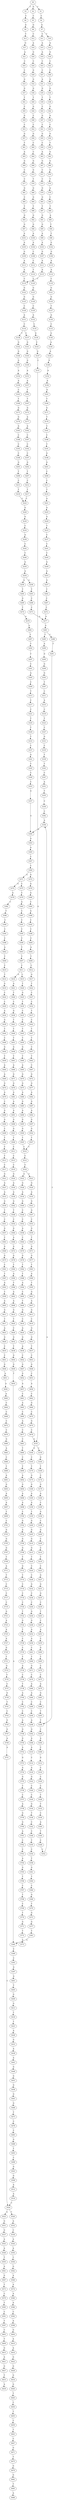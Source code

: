 strict digraph  {
	S0 -> S1 [ label = C ];
	S0 -> S2 [ label = G ];
	S0 -> S3 [ label = T ];
	S1 -> S4 [ label = C ];
	S2 -> S5 [ label = C ];
	S3 -> S6 [ label = C ];
	S4 -> S7 [ label = G ];
	S5 -> S8 [ label = G ];
	S6 -> S9 [ label = G ];
	S7 -> S10 [ label = T ];
	S7 -> S11 [ label = C ];
	S8 -> S12 [ label = C ];
	S9 -> S13 [ label = T ];
	S10 -> S14 [ label = A ];
	S11 -> S15 [ label = A ];
	S12 -> S16 [ label = A ];
	S13 -> S17 [ label = G ];
	S14 -> S18 [ label = G ];
	S15 -> S19 [ label = A ];
	S16 -> S20 [ label = G ];
	S17 -> S21 [ label = A ];
	S18 -> S22 [ label = C ];
	S19 -> S23 [ label = C ];
	S20 -> S24 [ label = C ];
	S21 -> S25 [ label = C ];
	S22 -> S26 [ label = C ];
	S23 -> S27 [ label = C ];
	S24 -> S28 [ label = G ];
	S25 -> S29 [ label = C ];
	S26 -> S30 [ label = G ];
	S27 -> S31 [ label = A ];
	S28 -> S32 [ label = G ];
	S29 -> S33 [ label = G ];
	S30 -> S34 [ label = G ];
	S31 -> S35 [ label = G ];
	S32 -> S36 [ label = G ];
	S33 -> S37 [ label = G ];
	S34 -> S38 [ label = T ];
	S35 -> S39 [ label = T ];
	S36 -> S40 [ label = T ];
	S37 -> S41 [ label = T ];
	S38 -> S42 [ label = G ];
	S39 -> S43 [ label = C ];
	S40 -> S44 [ label = G ];
	S41 -> S45 [ label = C ];
	S42 -> S46 [ label = A ];
	S43 -> S47 [ label = G ];
	S44 -> S48 [ label = C ];
	S45 -> S49 [ label = G ];
	S46 -> S50 [ label = C ];
	S47 -> S51 [ label = C ];
	S48 -> S52 [ label = C ];
	S49 -> S53 [ label = C ];
	S50 -> S54 [ label = G ];
	S51 -> S55 [ label = G ];
	S52 -> S56 [ label = G ];
	S53 -> S57 [ label = G ];
	S54 -> S58 [ label = T ];
	S55 -> S59 [ label = C ];
	S56 -> S60 [ label = C ];
	S57 -> S61 [ label = T ];
	S58 -> S62 [ label = G ];
	S59 -> S63 [ label = A ];
	S60 -> S64 [ label = C ];
	S61 -> S65 [ label = A ];
	S62 -> S66 [ label = G ];
	S63 -> S67 [ label = G ];
	S64 -> S68 [ label = G ];
	S65 -> S69 [ label = G ];
	S66 -> S70 [ label = G ];
	S67 -> S71 [ label = C ];
	S68 -> S72 [ label = G ];
	S69 -> S73 [ label = C ];
	S70 -> S74 [ label = T ];
	S71 -> S75 [ label = C ];
	S72 -> S76 [ label = T ];
	S73 -> S77 [ label = C ];
	S74 -> S78 [ label = A ];
	S75 -> S79 [ label = G ];
	S76 -> S80 [ label = G ];
	S77 -> S81 [ label = G ];
	S78 -> S82 [ label = C ];
	S79 -> S83 [ label = G ];
	S80 -> S84 [ label = G ];
	S81 -> S85 [ label = C ];
	S82 -> S86 [ label = T ];
	S83 -> S87 [ label = T ];
	S84 -> S88 [ label = T ];
	S85 -> S89 [ label = T ];
	S86 -> S90 [ label = A ];
	S87 -> S91 [ label = G ];
	S88 -> S92 [ label = G ];
	S89 -> S93 [ label = G ];
	S90 -> S94 [ label = T ];
	S91 -> S95 [ label = G ];
	S92 -> S96 [ label = G ];
	S93 -> S97 [ label = G ];
	S94 -> S98 [ label = T ];
	S95 -> S99 [ label = A ];
	S96 -> S100 [ label = A ];
	S97 -> S101 [ label = A ];
	S98 -> S102 [ label = G ];
	S99 -> S103 [ label = A ];
	S100 -> S104 [ label = A ];
	S101 -> S105 [ label = A ];
	S102 -> S106 [ label = G ];
	S103 -> S107 [ label = G ];
	S104 -> S108 [ label = C ];
	S105 -> S109 [ label = G ];
	S106 -> S110 [ label = A ];
	S107 -> S111 [ label = A ];
	S108 -> S112 [ label = C ];
	S109 -> S113 [ label = A ];
	S110 -> S114 [ label = A ];
	S111 -> S115 [ label = A ];
	S112 -> S116 [ label = T ];
	S113 -> S117 [ label = A ];
	S114 -> S118 [ label = C ];
	S115 -> S119 [ label = C ];
	S116 -> S120 [ label = C ];
	S117 -> S119 [ label = C ];
	S118 -> S121 [ label = G ];
	S119 -> S122 [ label = G ];
	S120 -> S123 [ label = G ];
	S121 -> S124 [ label = G ];
	S122 -> S125 [ label = G ];
	S123 -> S126 [ label = G ];
	S124 -> S127 [ label = T ];
	S125 -> S128 [ label = C ];
	S126 -> S129 [ label = C ];
	S127 -> S130 [ label = A ];
	S128 -> S131 [ label = A ];
	S129 -> S132 [ label = A ];
	S130 -> S133 [ label = C ];
	S131 -> S134 [ label = C ];
	S132 -> S135 [ label = C ];
	S133 -> S136 [ label = G ];
	S134 -> S137 [ label = C ];
	S134 -> S138 [ label = T ];
	S135 -> S139 [ label = G ];
	S136 -> S140 [ label = A ];
	S137 -> S141 [ label = G ];
	S138 -> S142 [ label = G ];
	S139 -> S143 [ label = C ];
	S140 -> S144 [ label = A ];
	S141 -> S145 [ label = G ];
	S142 -> S146 [ label = G ];
	S143 -> S147 [ label = G ];
	S144 -> S148 [ label = G ];
	S145 -> S149 [ label = G ];
	S146 -> S150 [ label = G ];
	S147 -> S151 [ label = C ];
	S148 -> S152 [ label = A ];
	S149 -> S153 [ label = A ];
	S150 -> S154 [ label = A ];
	S151 -> S155 [ label = G ];
	S152 -> S156 [ label = A ];
	S153 -> S157 [ label = A ];
	S154 -> S158 [ label = A ];
	S155 -> S159 [ label = C ];
	S155 -> S160 [ label = G ];
	S156 -> S161 [ label = G ];
	S157 -> S162 [ label = T ];
	S158 -> S163 [ label = C ];
	S159 -> S164 [ label = G ];
	S160 -> S165 [ label = C ];
	S161 -> S166 [ label = T ];
	S162 -> S167 [ label = T ];
	S163 -> S168 [ label = T ];
	S164 -> S169 [ label = T ];
	S165 -> S170 [ label = T ];
	S166 -> S171 [ label = G ];
	S167 -> S172 [ label = G ];
	S168 -> S173 [ label = G ];
	S169 -> S174 [ label = C ];
	S170 -> S175 [ label = G ];
	S171 -> S176 [ label = T ];
	S172 -> S177 [ label = A ];
	S173 -> S178 [ label = G ];
	S174 -> S179 [ label = G ];
	S175 -> S180 [ label = G ];
	S176 -> S181 [ label = C ];
	S177 -> S182 [ label = A ];
	S178 -> S183 [ label = A ];
	S179 -> S184 [ label = A ];
	S180 -> S185 [ label = A ];
	S181 -> S186 [ label = C ];
	S182 -> S187 [ label = C ];
	S183 -> S188 [ label = C ];
	S184 -> S189 [ label = C ];
	S185 -> S190 [ label = A ];
	S186 -> S191 [ label = T ];
	S187 -> S192 [ label = C ];
	S188 -> S193 [ label = C ];
	S189 -> S194 [ label = G ];
	S190 -> S195 [ label = T ];
	S191 -> S196 [ label = G ];
	S192 -> S197 [ label = C ];
	S193 -> S198 [ label = C ];
	S194 -> S199 [ label = C ];
	S195 -> S200 [ label = G ];
	S196 -> S201 [ label = G ];
	S197 -> S202 [ label = G ];
	S198 -> S203 [ label = G ];
	S199 -> S204 [ label = G ];
	S200 -> S205 [ label = G ];
	S201 -> S206 [ label = C ];
	S202 -> S207 [ label = T ];
	S203 -> S208 [ label = T ];
	S204 -> S209 [ label = C ];
	S205 -> S210 [ label = G ];
	S206 -> S211 [ label = C ];
	S207 -> S212 [ label = C ];
	S208 -> S213 [ label = C ];
	S209 -> S214 [ label = C ];
	S210 -> S215 [ label = G ];
	S211 -> S216 [ label = T ];
	S212 -> S217 [ label = T ];
	S213 -> S218 [ label = T ];
	S214 -> S219 [ label = T ];
	S215 -> S220 [ label = T ];
	S216 -> S221 [ label = G ];
	S217 -> S222 [ label = C ];
	S218 -> S222 [ label = C ];
	S219 -> S223 [ label = C ];
	S220 -> S224 [ label = C ];
	S221 -> S225 [ label = G ];
	S222 -> S226 [ label = G ];
	S223 -> S227 [ label = G ];
	S224 -> S228 [ label = C ];
	S225 -> S229 [ label = G ];
	S226 -> S230 [ label = G ];
	S227 -> S231 [ label = G ];
	S228 -> S232 [ label = G ];
	S229 -> S233 [ label = T ];
	S230 -> S234 [ label = C ];
	S231 -> S235 [ label = G ];
	S232 -> S236 [ label = C ];
	S233 -> S237 [ label = C ];
	S234 -> S238 [ label = A ];
	S235 -> S239 [ label = C ];
	S236 -> S240 [ label = C ];
	S237 -> S241 [ label = C ];
	S238 -> S242 [ label = C ];
	S239 -> S243 [ label = T ];
	S240 -> S244 [ label = G ];
	S241 -> S245 [ label = C ];
	S242 -> S246 [ label = C ];
	S243 -> S247 [ label = C ];
	S244 -> S248 [ label = G ];
	S245 -> S249 [ label = G ];
	S246 -> S250 [ label = G ];
	S247 -> S251 [ label = A ];
	S248 -> S252 [ label = A ];
	S249 -> S253 [ label = A ];
	S250 -> S254 [ label = A ];
	S251 -> S255 [ label = C ];
	S252 -> S256 [ label = A ];
	S253 -> S257 [ label = G ];
	S254 -> S258 [ label = G ];
	S254 -> S259 [ label = A ];
	S255 -> S260 [ label = G ];
	S256 -> S261 [ label = C ];
	S257 -> S262 [ label = T ];
	S258 -> S263 [ label = T ];
	S259 -> S264 [ label = T ];
	S260 -> S265 [ label = T ];
	S261 -> S266 [ label = T ];
	S262 -> S267 [ label = C ];
	S263 -> S268 [ label = C ];
	S264 -> S269 [ label = G ];
	S265 -> S270 [ label = C ];
	S266 -> S271 [ label = G ];
	S267 -> S272 [ label = C ];
	S268 -> S273 [ label = C ];
	S269 -> S274 [ label = T ];
	S270 -> S275 [ label = C ];
	S271 -> S276 [ label = C ];
	S272 -> S277 [ label = A ];
	S273 -> S277 [ label = A ];
	S274 -> S278 [ label = A ];
	S275 -> S279 [ label = A ];
	S276 -> S280 [ label = A ];
	S277 -> S281 [ label = G ];
	S278 -> S282 [ label = G ];
	S279 -> S283 [ label = G ];
	S280 -> S284 [ label = A ];
	S281 -> S285 [ label = T ];
	S281 -> S286 [ label = C ];
	S282 -> S287 [ label = T ];
	S283 -> S288 [ label = C ];
	S284 -> S289 [ label = C ];
	S285 -> S290 [ label = A ];
	S286 -> S291 [ label = T ];
	S287 -> S292 [ label = T ];
	S288 -> S293 [ label = T ];
	S289 -> S294 [ label = C ];
	S290 -> S295 [ label = G ];
	S291 -> S296 [ label = T ];
	S292 -> S297 [ label = T ];
	S293 -> S296 [ label = T ];
	S294 -> S298 [ label = A ];
	S295 -> S299 [ label = G ];
	S296 -> S300 [ label = C ];
	S297 -> S301 [ label = C ];
	S298 -> S302 [ label = G ];
	S299 -> S303 [ label = G ];
	S300 -> S304 [ label = A ];
	S301 -> S305 [ label = A ];
	S302 -> S306 [ label = A ];
	S303 -> S307 [ label = T ];
	S304 -> S308 [ label = C ];
	S305 -> S309 [ label = C ];
	S306 -> S310 [ label = A ];
	S307 -> S311 [ label = C ];
	S308 -> S312 [ label = G ];
	S309 -> S313 [ label = T ];
	S310 -> S314 [ label = C ];
	S311 -> S315 [ label = A ];
	S312 -> S316 [ label = C ];
	S313 -> S317 [ label = C ];
	S314 -> S318 [ label = A ];
	S315 -> S319 [ label = C ];
	S316 -> S320 [ label = C ];
	S317 -> S321 [ label = C ];
	S318 -> S322 [ label = G ];
	S319 -> S323 [ label = T ];
	S320 -> S324 [ label = C ];
	S321 -> S325 [ label = T ];
	S322 -> S326 [ label = C ];
	S323 -> S327 [ label = C ];
	S324 -> S328 [ label = T ];
	S325 -> S329 [ label = T ];
	S326 -> S330 [ label = C ];
	S327 -> S331 [ label = G ];
	S328 -> S332 [ label = T ];
	S329 -> S333 [ label = T ];
	S330 -> S334 [ label = G ];
	S331 -> S335 [ label = C ];
	S332 -> S336 [ label = C ];
	S333 -> S337 [ label = C ];
	S334 -> S338 [ label = T ];
	S335 -> S339 [ label = T ];
	S336 -> S340 [ label = A ];
	S337 -> S341 [ label = A ];
	S338 -> S342 [ label = C ];
	S339 -> S343 [ label = T ];
	S340 -> S344 [ label = T ];
	S341 -> S345 [ label = T ];
	S342 -> S346 [ label = C ];
	S343 -> S347 [ label = C ];
	S344 -> S348 [ label = C ];
	S345 -> S349 [ label = C ];
	S346 -> S350 [ label = T ];
	S347 -> S351 [ label = A ];
	S348 -> S352 [ label = C ];
	S349 -> S353 [ label = C ];
	S350 -> S354 [ label = C ];
	S351 -> S355 [ label = T ];
	S352 -> S356 [ label = A ];
	S353 -> S357 [ label = A ];
	S354 -> S358 [ label = T ];
	S355 -> S359 [ label = C ];
	S356 -> S360 [ label = G ];
	S357 -> S360 [ label = G ];
	S358 -> S361 [ label = G ];
	S359 -> S362 [ label = C ];
	S360 -> S363 [ label = A ];
	S361 -> S364 [ label = T ];
	S362 -> S356 [ label = A ];
	S363 -> S365 [ label = A ];
	S364 -> S366 [ label = C ];
	S365 -> S367 [ label = C ];
	S366 -> S368 [ label = G ];
	S367 -> S369 [ label = C ];
	S368 -> S370 [ label = T ];
	S369 -> S371 [ label = A ];
	S369 -> S372 [ label = G ];
	S370 -> S373 [ label = G ];
	S371 -> S374 [ label = G ];
	S371 -> S375 [ label = C ];
	S372 -> S376 [ label = G ];
	S373 -> S377 [ label = G ];
	S374 -> S378 [ label = A ];
	S375 -> S379 [ label = C ];
	S376 -> S380 [ label = A ];
	S377 -> S381 [ label = T ];
	S378 -> S382 [ label = C ];
	S379 -> S383 [ label = A ];
	S380 -> S384 [ label = C ];
	S381 -> S385 [ label = A ];
	S382 -> S386 [ label = T ];
	S383 -> S387 [ label = C ];
	S384 -> S388 [ label = G ];
	S385 -> S389 [ label = C ];
	S386 -> S390 [ label = C ];
	S387 -> S391 [ label = C ];
	S388 -> S392 [ label = C ];
	S389 -> S393 [ label = C ];
	S390 -> S394 [ label = C ];
	S391 -> S395 [ label = C ];
	S392 -> S396 [ label = C ];
	S393 -> S397 [ label = G ];
	S394 -> S398 [ label = C ];
	S395 -> S399 [ label = C ];
	S396 -> S400 [ label = C ];
	S397 -> S401 [ label = G ];
	S398 -> S402 [ label = A ];
	S399 -> S403 [ label = T ];
	S400 -> S404 [ label = A ];
	S401 -> S405 [ label = T ];
	S402 -> S406 [ label = T ];
	S403 -> S407 [ label = T ];
	S404 -> S408 [ label = T ];
	S405 -> S409 [ label = G ];
	S406 -> S410 [ label = C ];
	S407 -> S411 [ label = C ];
	S408 -> S412 [ label = C ];
	S409 -> S413 [ label = G ];
	S410 -> S414 [ label = T ];
	S411 -> S415 [ label = C ];
	S411 -> S416 [ label = G ];
	S412 -> S417 [ label = G ];
	S413 -> S418 [ label = T ];
	S414 -> S419 [ label = G ];
	S415 -> S420 [ label = T ];
	S416 -> S421 [ label = A ];
	S417 -> S422 [ label = T ];
	S418 -> S423 [ label = T ];
	S419 -> S424 [ label = C ];
	S420 -> S425 [ label = G ];
	S421 -> S426 [ label = T ];
	S422 -> S427 [ label = C ];
	S423 -> S428 [ label = A ];
	S424 -> S429 [ label = C ];
	S425 -> S430 [ label = T ];
	S426 -> S431 [ label = C ];
	S427 -> S432 [ label = C ];
	S428 -> S433 [ label = G ];
	S429 -> S434 [ label = A ];
	S430 -> S435 [ label = C ];
	S431 -> S436 [ label = G ];
	S432 -> S437 [ label = T ];
	S433 -> S438 [ label = A ];
	S434 -> S439 [ label = G ];
	S435 -> S440 [ label = C ];
	S436 -> S441 [ label = T ];
	S437 -> S442 [ label = C ];
	S438 -> S443 [ label = A ];
	S439 -> S444 [ label = T ];
	S440 -> S445 [ label = T ];
	S441 -> S446 [ label = T ];
	S442 -> S447 [ label = T ];
	S443 -> S448 [ label = G ];
	S444 -> S449 [ label = C ];
	S445 -> S450 [ label = T ];
	S446 -> S451 [ label = T ];
	S447 -> S452 [ label = T ];
	S448 -> S453 [ label = G ];
	S449 -> S454 [ label = G ];
	S450 -> S455 [ label = G ];
	S451 -> S456 [ label = G ];
	S452 -> S457 [ label = C ];
	S453 -> S458 [ label = G ];
	S454 -> S459 [ label = T ];
	S455 -> S460 [ label = T ];
	S456 -> S461 [ label = T ];
	S457 -> S462 [ label = T ];
	S458 -> S463 [ label = G ];
	S459 -> S464 [ label = A ];
	S460 -> S465 [ label = A ];
	S461 -> S466 [ label = A ];
	S462 -> S467 [ label = C ];
	S463 -> S468 [ label = G ];
	S464 -> S469 [ label = A ];
	S465 -> S470 [ label = G ];
	S466 -> S471 [ label = G ];
	S467 -> S472 [ label = G ];
	S468 -> S473 [ label = T ];
	S469 -> S474 [ label = G ];
	S470 -> S475 [ label = G ];
	S471 -> S476 [ label = G ];
	S472 -> S477 [ label = G ];
	S473 -> S478 [ label = C ];
	S474 -> S479 [ label = A ];
	S475 -> S480 [ label = A ];
	S476 -> S481 [ label = A ];
	S477 -> S482 [ label = A ];
	S478 -> S483 [ label = C ];
	S479 -> S484 [ label = C ];
	S480 -> S485 [ label = G ];
	S481 -> S486 [ label = A ];
	S482 -> S487 [ label = G ];
	S483 -> S488 [ label = G ];
	S484 -> S489 [ label = G ];
	S485 -> S490 [ label = A ];
	S486 -> S491 [ label = A ];
	S487 -> S492 [ label = A ];
	S488 -> S493 [ label = T ];
	S489 -> S494 [ label = G ];
	S490 -> S495 [ label = G ];
	S491 -> S496 [ label = G ];
	S492 -> S497 [ label = G ];
	S493 -> S498 [ label = C ];
	S494 -> S499 [ label = C ];
	S495 -> S500 [ label = G ];
	S496 -> S501 [ label = G ];
	S497 -> S502 [ label = G ];
	S498 -> S503 [ label = G ];
	S499 -> S504 [ label = T ];
	S500 -> S505 [ label = T ];
	S501 -> S506 [ label = T ];
	S502 -> S507 [ label = T ];
	S503 -> S508 [ label = G ];
	S504 -> S509 [ label = C ];
	S505 -> S510 [ label = C ];
	S506 -> S511 [ label = C ];
	S507 -> S510 [ label = C ];
	S508 -> S512 [ label = A ];
	S509 -> S513 [ label = T ];
	S510 -> S514 [ label = C ];
	S511 -> S515 [ label = C ];
	S512 -> S516 [ label = A ];
	S513 -> S517 [ label = C ];
	S514 -> S518 [ label = C ];
	S515 -> S519 [ label = C ];
	S516 -> S520 [ label = C ];
	S517 -> S521 [ label = G ];
	S518 -> S522 [ label = A ];
	S518 -> S523 [ label = G ];
	S519 -> S524 [ label = G ];
	S520 -> S525 [ label = A ];
	S520 -> S526 [ label = T ];
	S521 -> S527 [ label = A ];
	S522 -> S528 [ label = G ];
	S523 -> S529 [ label = G ];
	S524 -> S530 [ label = A ];
	S525 -> S531 [ label = G ];
	S526 -> S532 [ label = A ];
	S527 -> S533 [ label = A ];
	S528 -> S534 [ label = A ];
	S529 -> S535 [ label = A ];
	S530 -> S536 [ label = A ];
	S531 -> S537 [ label = G ];
	S532 -> S538 [ label = C ];
	S533 -> S539 [ label = G ];
	S534 -> S540 [ label = G ];
	S535 -> S541 [ label = G ];
	S536 -> S542 [ label = G ];
	S537 -> S543 [ label = A ];
	S538 -> S544 [ label = A ];
	S539 -> S545 [ label = T ];
	S540 -> S546 [ label = C ];
	S541 -> S547 [ label = G ];
	S542 -> S548 [ label = T ];
	S543 -> S549 [ label = A ];
	S544 -> S550 [ label = A ];
	S545 -> S551 [ label = C ];
	S546 -> S552 [ label = C ];
	S547 -> S553 [ label = C ];
	S548 -> S554 [ label = C ];
	S549 -> S555 [ label = T ];
	S550 -> S556 [ label = C ];
	S551 -> S557 [ label = G ];
	S552 -> S558 [ label = A ];
	S553 -> S559 [ label = G ];
	S554 -> S560 [ label = G ];
	S555 -> S561 [ label = A ];
	S556 -> S562 [ label = G ];
	S557 -> S563 [ label = C ];
	S558 -> S564 [ label = C ];
	S559 -> S565 [ label = T ];
	S560 -> S566 [ label = A ];
	S561 -> S567 [ label = G ];
	S562 -> S568 [ label = A ];
	S563 -> S569 [ label = G ];
	S564 -> S570 [ label = G ];
	S565 -> S571 [ label = G ];
	S566 -> S572 [ label = G ];
	S567 -> S573 [ label = T ];
	S568 -> S574 [ label = A ];
	S569 -> S575 [ label = G ];
	S570 -> S576 [ label = G ];
	S571 -> S577 [ label = G ];
	S572 -> S578 [ label = G ];
	S573 -> S579 [ label = C ];
	S574 -> S580 [ label = A ];
	S575 -> S581 [ label = C ];
	S576 -> S582 [ label = T ];
	S577 -> S583 [ label = T ];
	S578 -> S584 [ label = T ];
	S579 -> S585 [ label = T ];
	S580 -> S586 [ label = A ];
	S581 -> S587 [ label = T ];
	S582 -> S588 [ label = T ];
	S583 -> S589 [ label = A ];
	S584 -> S590 [ label = A ];
	S585 -> S591 [ label = C ];
	S586 -> S592 [ label = C ];
	S587 -> S593 [ label = A ];
	S588 -> S594 [ label = A ];
	S589 -> S595 [ label = T ];
	S590 -> S596 [ label = T ];
	S591 -> S597 [ label = T ];
	S592 -> S598 [ label = A ];
	S593 -> S599 [ label = T ];
	S594 -> S600 [ label = C ];
	S595 -> S601 [ label = G ];
	S596 -> S602 [ label = A ];
	S597 -> S603 [ label = C ];
	S598 -> S604 [ label = G ];
	S599 -> S605 [ label = A ];
	S600 -> S606 [ label = T ];
	S601 -> S607 [ label = A ];
	S602 -> S608 [ label = A ];
	S603 -> S609 [ label = T ];
	S604 -> S610 [ label = A ];
	S605 -> S611 [ label = G ];
	S606 -> S612 [ label = G ];
	S607 -> S613 [ label = G ];
	S608 -> S614 [ label = G ];
	S609 -> S615 [ label = G ];
	S610 -> S616 [ label = A ];
	S611 -> S617 [ label = T ];
	S612 -> S618 [ label = C ];
	S613 -> S619 [ label = C ];
	S614 -> S620 [ label = T ];
	S615 -> S621 [ label = A ];
	S616 -> S622 [ label = G ];
	S617 -> S623 [ label = A ];
	S618 -> S624 [ label = A ];
	S619 -> S625 [ label = G ];
	S620 -> S626 [ label = C ];
	S621 -> S627 [ label = G ];
	S622 -> S628 [ label = G ];
	S623 -> S629 [ label = G ];
	S624 -> S630 [ label = G ];
	S625 -> S631 [ label = G ];
	S626 -> S632 [ label = G ];
	S627 -> S633 [ label = T ];
	S628 -> S634 [ label = G ];
	S629 -> S635 [ label = C ];
	S630 -> S636 [ label = A ];
	S631 -> S637 [ label = T ];
	S632 -> S638 [ label = T ];
	S633 -> S639 [ label = A ];
	S634 -> S640 [ label = G ];
	S635 -> S641 [ label = C ];
	S636 -> S642 [ label = C ];
	S637 -> S643 [ label = C ];
	S638 -> S644 [ label = G ];
	S640 -> S645 [ label = T ];
	S641 -> S646 [ label = G ];
	S642 -> S647 [ label = G ];
	S643 -> S648 [ label = G ];
	S644 -> S649 [ label = G ];
	S645 -> S650 [ label = C ];
	S646 -> S651 [ label = A ];
	S647 -> S652 [ label = G ];
	S648 -> S653 [ label = C ];
	S649 -> S654 [ label = T ];
	S650 -> S655 [ label = T ];
	S651 -> S656 [ label = A ];
	S652 -> S657 [ label = A ];
	S653 -> S658 [ label = A ];
	S654 -> S385 [ label = A ];
	S655 -> S659 [ label = C ];
	S656 -> S660 [ label = A ];
	S657 -> S661 [ label = C ];
	S658 -> S662 [ label = C ];
	S659 -> S663 [ label = T ];
	S660 -> S664 [ label = C ];
	S661 -> S665 [ label = A ];
	S662 -> S666 [ label = G ];
	S663 -> S667 [ label = C ];
	S664 -> S668 [ label = C ];
	S665 -> S669 [ label = C ];
	S666 -> S670 [ label = C ];
	S667 -> S671 [ label = G ];
	S668 -> S672 [ label = C ];
	S669 -> S673 [ label = A ];
	S670 -> S674 [ label = G ];
	S671 -> S675 [ label = T ];
	S672 -> S676 [ label = C ];
	S673 -> S677 [ label = C ];
	S674 -> S678 [ label = C ];
	S675 -> S679 [ label = G ];
	S676 -> S680 [ label = G ];
	S677 -> S681 [ label = C ];
	S678 -> S155 [ label = G ];
	S679 -> S682 [ label = G ];
	S680 -> S683 [ label = A ];
	S681 -> S684 [ label = T ];
	S682 -> S685 [ label = T ];
	S683 -> S686 [ label = C ];
	S684 -> S687 [ label = C ];
	S685 -> S688 [ label = A ];
	S686 -> S689 [ label = T ];
	S687 -> S690 [ label = T ];
	S689 -> S691 [ label = A ];
	S690 -> S692 [ label = A ];
	S691 -> S693 [ label = G ];
	S692 -> S694 [ label = G ];
	S693 -> S695 [ label = A ];
	S694 -> S696 [ label = A ];
	S695 -> S697 [ label = A ];
	S696 -> S698 [ label = A ];
	S697 -> S699 [ label = T ];
	S698 -> S700 [ label = C ];
	S699 -> S701 [ label = C ];
	S700 -> S702 [ label = G ];
	S701 -> S703 [ label = G ];
	S702 -> S704 [ label = A ];
	S703 -> S705 [ label = G ];
	S704 -> S706 [ label = G ];
	S705 -> S707 [ label = G ];
	S706 -> S708 [ label = G ];
	S707 -> S709 [ label = T ];
	S708 -> S710 [ label = T ];
	S709 -> S711 [ label = A ];
	S710 -> S712 [ label = G ];
	S711 -> S713 [ label = T ];
	S712 -> S714 [ label = T ];
	S713 -> S715 [ label = C ];
	S714 -> S716 [ label = C ];
	S715 -> S717 [ label = C ];
	S716 -> S718 [ label = C ];
	S717 -> S719 [ label = C ];
	S718 -> S720 [ label = C ];
	S719 -> S721 [ label = G ];
	S720 -> S722 [ label = T ];
	S721 -> S723 [ label = A ];
	S722 -> S724 [ label = G ];
	S723 -> S725 [ label = A ];
	S724 -> S726 [ label = T ];
	S725 -> S727 [ label = A ];
	S726 -> S728 [ label = C ];
	S727 -> S729 [ label = G ];
	S728 -> S730 [ label = C ];
	S729 -> S731 [ label = T ];
	S730 -> S732 [ label = T ];
	S731 -> S733 [ label = G ];
	S732 -> S734 [ label = A ];
	S733 -> S735 [ label = T ];
	S734 -> S736 [ label = C ];
	S735 -> S737 [ label = C ];
	S736 -> S738 [ label = T ];
	S737 -> S739 [ label = G ];
	S738 -> S740 [ label = A ];
	S739 -> S741 [ label = T ];
	S740 -> S742 [ label = C ];
	S741 -> S743 [ label = C ];
	S742 -> S744 [ label = C ];
	S743 -> S745 [ label = G ];
	S744 -> S746 [ label = A ];
	S745 -> S747 [ label = G ];
	S746 -> S748 [ label = G ];
	S747 -> S749 [ label = A ];
	S748 -> S750 [ label = G ];
	S749 -> S751 [ label = A ];
	S750 -> S752 [ label = A ];
	S751 -> S520 [ label = C ];
	S752 -> S753 [ label = G ];
	S753 -> S754 [ label = A ];
	S754 -> S755 [ label = G ];
	S755 -> S756 [ label = T ];
	S756 -> S757 [ label = C ];
	S757 -> S758 [ label = A ];
	S758 -> S759 [ label = G ];
	S759 -> S760 [ label = G ];
	S760 -> S761 [ label = A ];
	S761 -> S762 [ label = C ];
	S762 -> S763 [ label = C ];
	S763 -> S764 [ label = A ];
	S764 -> S765 [ label = G ];
	S765 -> S766 [ label = T ];
	S766 -> S767 [ label = C ];
	S767 -> S768 [ label = T ];
	S768 -> S769 [ label = C ];
	S769 -> S770 [ label = T ];
	S770 -> S771 [ label = G ];
	S771 -> S772 [ label = T ];
	S772 -> S773 [ label = A ];
}
